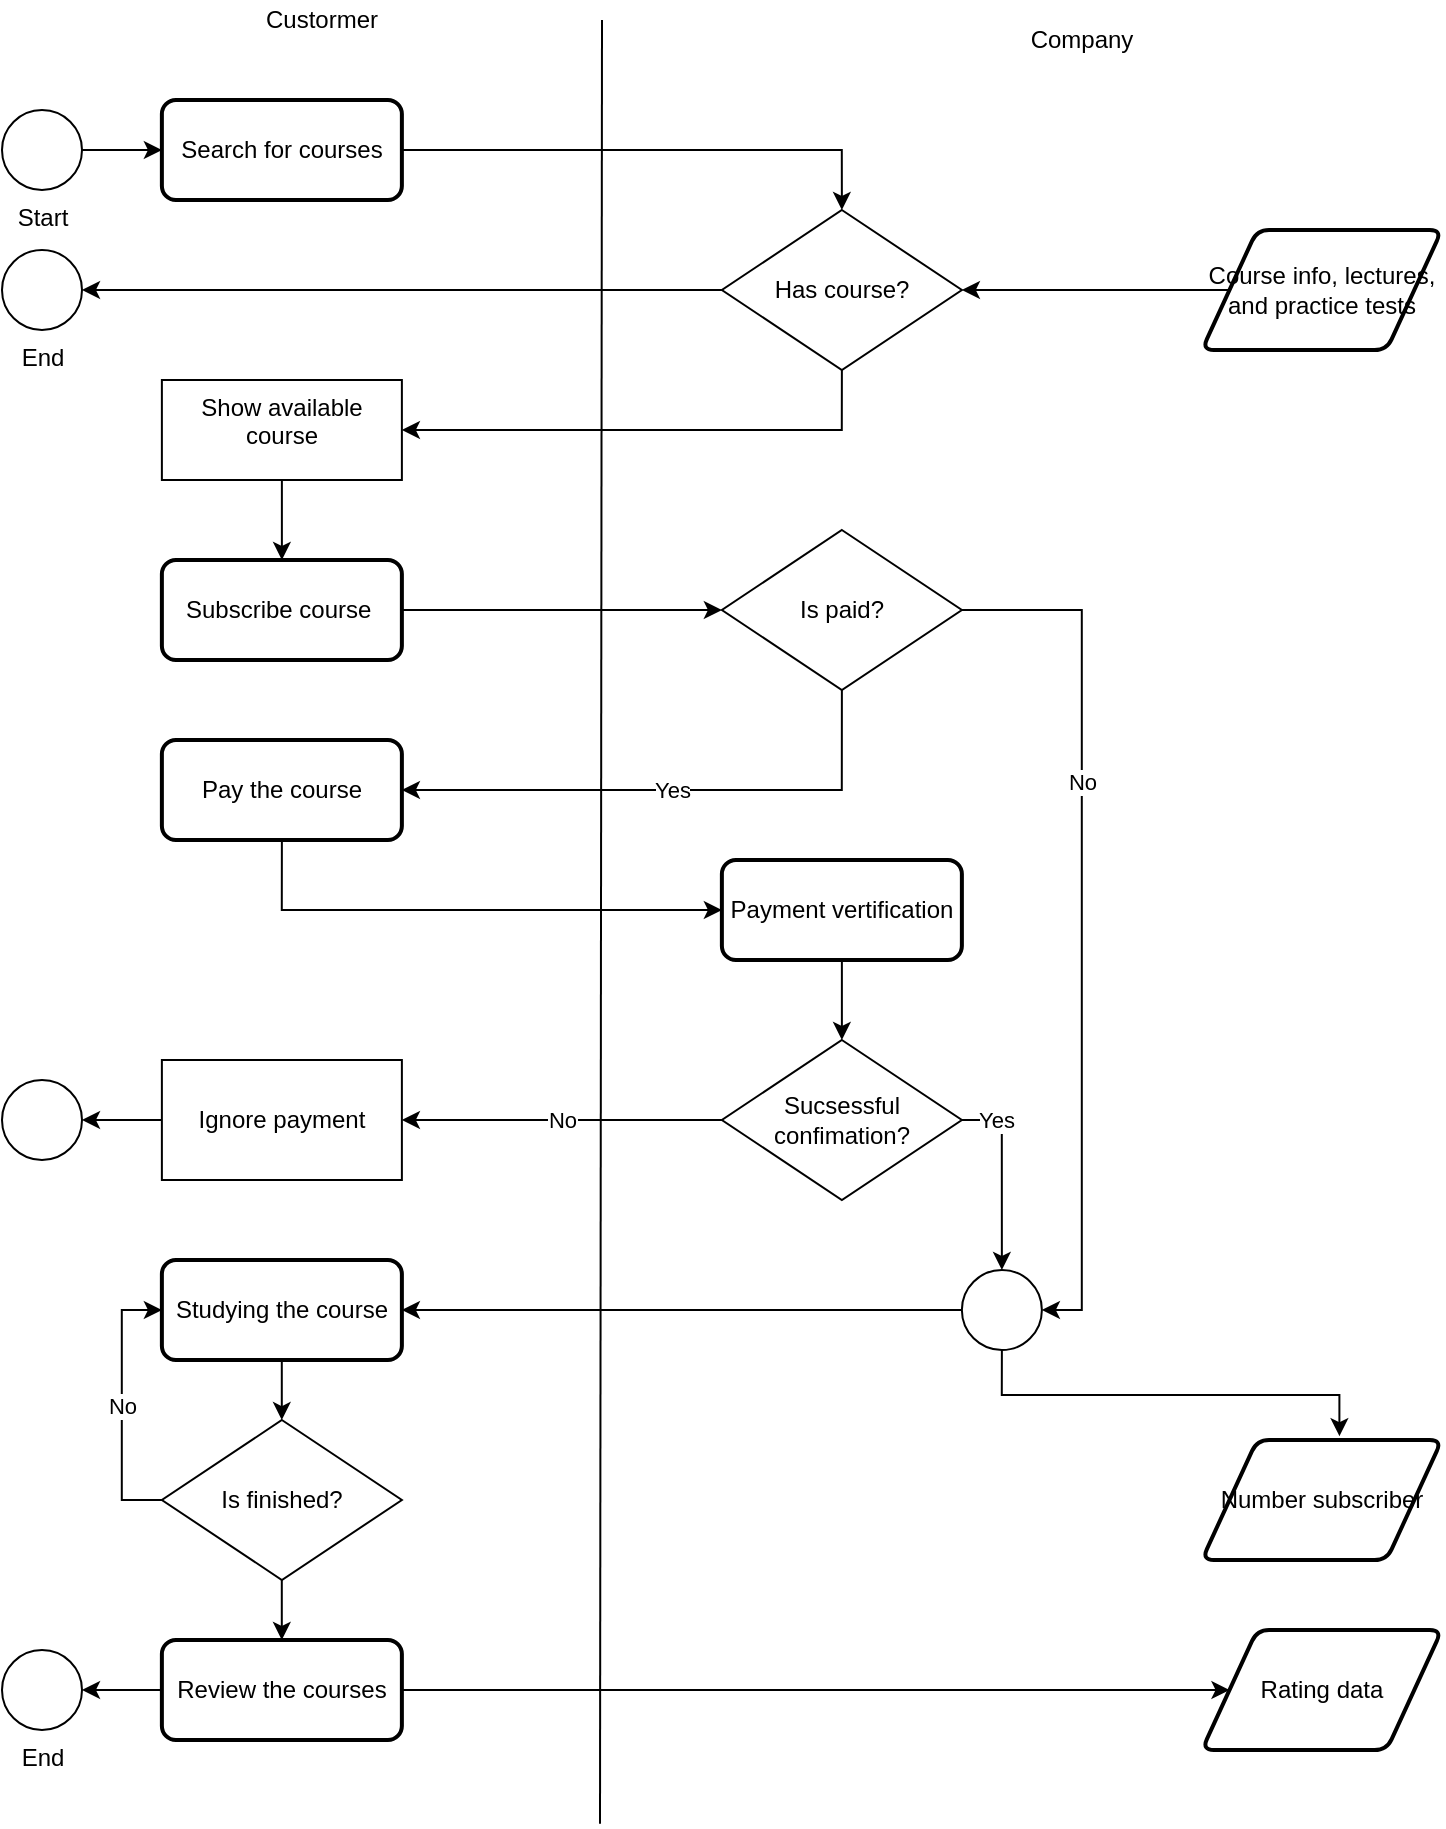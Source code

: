 <mxfile version="14.6.13" type="onedrive" pages="2"><diagram id="AuiD3V_6j4gZnB0-hoVX" name="Page-1"><mxGraphModel dx="1221" dy="688" grid="1" gridSize="10" guides="1" tooltips="1" connect="1" arrows="1" fold="1" page="1" pageScale="1" pageWidth="827" pageHeight="1169" math="0" shadow="0"><root><mxCell id="0"/><mxCell id="1" parent="0"/><mxCell id="GXoXjcE0sjIraN73AVL4-2" value="Custormer" style="text;html=1;strokeColor=none;fillColor=none;align=center;verticalAlign=middle;whiteSpace=wrap;rounded=0;" vertex="1" parent="1"><mxGeometry x="180" y="30" width="40" height="20" as="geometry"/></mxCell><mxCell id="GXoXjcE0sjIraN73AVL4-12" value="" style="edgeStyle=orthogonalEdgeStyle;rounded=0;orthogonalLoop=1;jettySize=auto;html=1;entryX=0;entryY=0.5;entryDx=0;entryDy=0;" edge="1" parent="1" source="GXoXjcE0sjIraN73AVL4-10" target="GXoXjcE0sjIraN73AVL4-16"><mxGeometry relative="1" as="geometry"><mxPoint x="200" y="120" as="targetPoint"/></mxGeometry></mxCell><mxCell id="GXoXjcE0sjIraN73AVL4-10" value="Start" style="verticalLabelPosition=bottom;verticalAlign=top;html=1;shape=mxgraph.flowchart.on-page_reference;" vertex="1" parent="1"><mxGeometry x="40" y="85" width="40" height="40" as="geometry"/></mxCell><mxCell id="GXoXjcE0sjIraN73AVL4-14" value="" style="edgeStyle=orthogonalEdgeStyle;rounded=0;orthogonalLoop=1;jettySize=auto;html=1;entryX=0.5;entryY=0;entryDx=0;entryDy=0;" edge="1" parent="1" source="GXoXjcE0sjIraN73AVL4-16" target="GXoXjcE0sjIraN73AVL4-13"><mxGeometry relative="1" as="geometry"><mxPoint x="159.94" y="240" as="sourcePoint"/></mxGeometry></mxCell><mxCell id="GXoXjcE0sjIraN73AVL4-24" style="edgeStyle=orthogonalEdgeStyle;rounded=0;orthogonalLoop=1;jettySize=auto;html=1;exitX=0.5;exitY=1;exitDx=0;exitDy=0;entryX=1;entryY=0.5;entryDx=0;entryDy=0;" edge="1" parent="1" source="GXoXjcE0sjIraN73AVL4-13" target="GXoXjcE0sjIraN73AVL4-25"><mxGeometry relative="1" as="geometry"><mxPoint x="159.94" y="350" as="targetPoint"/></mxGeometry></mxCell><mxCell id="GXoXjcE0sjIraN73AVL4-78" style="edgeStyle=elbowEdgeStyle;rounded=0;orthogonalLoop=1;jettySize=auto;html=1;" edge="1" parent="1" source="GXoXjcE0sjIraN73AVL4-13" target="GXoXjcE0sjIraN73AVL4-79"><mxGeometry relative="1" as="geometry"><mxPoint x="120" y="165" as="targetPoint"/></mxGeometry></mxCell><mxCell id="GXoXjcE0sjIraN73AVL4-13" value="Has course?" style="rhombus;whiteSpace=wrap;html=1;verticalAlign=middle;align=center;" vertex="1" parent="1"><mxGeometry x="399.94" y="135" width="120" height="80" as="geometry"/></mxCell><mxCell id="GXoXjcE0sjIraN73AVL4-16" value="Search for courses" style="rounded=1;whiteSpace=wrap;html=1;absoluteArcSize=1;arcSize=14;strokeWidth=2;align=center;" vertex="1" parent="1"><mxGeometry x="119.94" y="80" width="120" height="50" as="geometry"/></mxCell><mxCell id="GXoXjcE0sjIraN73AVL4-27" style="edgeStyle=orthogonalEdgeStyle;rounded=0;orthogonalLoop=1;jettySize=auto;html=1;entryX=0.5;entryY=0;entryDx=0;entryDy=0;" edge="1" parent="1" source="GXoXjcE0sjIraN73AVL4-25" target="GXoXjcE0sjIraN73AVL4-26"><mxGeometry relative="1" as="geometry"/></mxCell><mxCell id="GXoXjcE0sjIraN73AVL4-25" value="Show available course" style="whiteSpace=wrap;html=1;verticalAlign=top;" vertex="1" parent="1"><mxGeometry x="119.94" y="220" width="120" height="50" as="geometry"/></mxCell><mxCell id="GXoXjcE0sjIraN73AVL4-29" style="edgeStyle=orthogonalEdgeStyle;rounded=0;orthogonalLoop=1;jettySize=auto;html=1;entryX=0;entryY=0.5;entryDx=0;entryDy=0;" edge="1" parent="1" source="GXoXjcE0sjIraN73AVL4-26" target="GXoXjcE0sjIraN73AVL4-28"><mxGeometry relative="1" as="geometry"/></mxCell><mxCell id="GXoXjcE0sjIraN73AVL4-26" value="Subscribe course&amp;nbsp;" style="rounded=1;whiteSpace=wrap;html=1;absoluteArcSize=1;arcSize=14;strokeWidth=2;align=center;" vertex="1" parent="1"><mxGeometry x="119.94" y="310" width="120" height="50" as="geometry"/></mxCell><mxCell id="GXoXjcE0sjIraN73AVL4-31" value="No" style="edgeStyle=orthogonalEdgeStyle;rounded=0;orthogonalLoop=1;jettySize=auto;html=1;exitX=1;exitY=0.5;exitDx=0;exitDy=0;entryX=1;entryY=0.5;entryDx=0;entryDy=0;entryPerimeter=0;" edge="1" parent="1" source="GXoXjcE0sjIraN73AVL4-28" target="GXoXjcE0sjIraN73AVL4-62"><mxGeometry x="-0.321" relative="1" as="geometry"><mxPoint as="offset"/></mxGeometry></mxCell><mxCell id="GXoXjcE0sjIraN73AVL4-36" value="Yes" style="edgeStyle=orthogonalEdgeStyle;rounded=0;orthogonalLoop=1;jettySize=auto;html=1;entryX=1;entryY=0.5;entryDx=0;entryDy=0;exitX=0.5;exitY=1;exitDx=0;exitDy=0;" edge="1" parent="1" source="GXoXjcE0sjIraN73AVL4-28" target="GXoXjcE0sjIraN73AVL4-32"><mxGeometry relative="1" as="geometry"/></mxCell><mxCell id="GXoXjcE0sjIraN73AVL4-28" value="Is paid?" style="rhombus;whiteSpace=wrap;html=1;verticalAlign=middle;align=center;" vertex="1" parent="1"><mxGeometry x="399.94" y="295" width="120" height="80" as="geometry"/></mxCell><mxCell id="GXoXjcE0sjIraN73AVL4-44" style="edgeStyle=orthogonalEdgeStyle;rounded=0;orthogonalLoop=1;jettySize=auto;html=1;" edge="1" parent="1" source="GXoXjcE0sjIraN73AVL4-30" target="GXoXjcE0sjIraN73AVL4-43"><mxGeometry relative="1" as="geometry"/></mxCell><mxCell id="GXoXjcE0sjIraN73AVL4-30" value="Studying the course" style="rounded=1;whiteSpace=wrap;html=1;absoluteArcSize=1;arcSize=14;strokeWidth=2;align=center;" vertex="1" parent="1"><mxGeometry x="119.94" y="660" width="120" height="50" as="geometry"/></mxCell><mxCell id="GXoXjcE0sjIraN73AVL4-34" value="" style="edgeStyle=orthogonalEdgeStyle;rounded=0;orthogonalLoop=1;jettySize=auto;html=1;" edge="1" parent="1" source="GXoXjcE0sjIraN73AVL4-37" target="GXoXjcE0sjIraN73AVL4-33"><mxGeometry relative="1" as="geometry"/></mxCell><mxCell id="GXoXjcE0sjIraN73AVL4-38" style="edgeStyle=orthogonalEdgeStyle;rounded=0;orthogonalLoop=1;jettySize=auto;html=1;exitX=0.5;exitY=1;exitDx=0;exitDy=0;entryX=0;entryY=0.5;entryDx=0;entryDy=0;" edge="1" parent="1" source="GXoXjcE0sjIraN73AVL4-32" target="GXoXjcE0sjIraN73AVL4-37"><mxGeometry relative="1" as="geometry"/></mxCell><mxCell id="GXoXjcE0sjIraN73AVL4-32" value="Pay the course" style="rounded=1;whiteSpace=wrap;html=1;absoluteArcSize=1;arcSize=14;strokeWidth=2;align=center;" vertex="1" parent="1"><mxGeometry x="119.94" y="400" width="120" height="50" as="geometry"/></mxCell><mxCell id="GXoXjcE0sjIraN73AVL4-35" value="Yes" style="edgeStyle=orthogonalEdgeStyle;rounded=0;orthogonalLoop=1;jettySize=auto;html=1;exitX=1;exitY=0.5;exitDx=0;exitDy=0;entryX=0.5;entryY=0;entryDx=0;entryDy=0;entryPerimeter=0;" edge="1" parent="1" source="GXoXjcE0sjIraN73AVL4-33" target="GXoXjcE0sjIraN73AVL4-62"><mxGeometry x="-0.632" relative="1" as="geometry"><mxPoint x="459.94" y="715" as="targetPoint"/><mxPoint as="offset"/></mxGeometry></mxCell><mxCell id="GXoXjcE0sjIraN73AVL4-40" value="No" style="edgeStyle=orthogonalEdgeStyle;rounded=0;orthogonalLoop=1;jettySize=auto;html=1;" edge="1" parent="1" source="GXoXjcE0sjIraN73AVL4-33" target="GXoXjcE0sjIraN73AVL4-39"><mxGeometry relative="1" as="geometry"/></mxCell><mxCell id="GXoXjcE0sjIraN73AVL4-33" value="Sucsessful confimation?" style="rhombus;whiteSpace=wrap;html=1;verticalAlign=middle;align=center;" vertex="1" parent="1"><mxGeometry x="399.94" y="550" width="120" height="80" as="geometry"/></mxCell><mxCell id="GXoXjcE0sjIraN73AVL4-37" value="Payment vertification" style="rounded=1;whiteSpace=wrap;html=1;absoluteArcSize=1;arcSize=14;strokeWidth=2;align=center;" vertex="1" parent="1"><mxGeometry x="399.94" y="460" width="120" height="50" as="geometry"/></mxCell><mxCell id="GXoXjcE0sjIraN73AVL4-42" style="edgeStyle=orthogonalEdgeStyle;rounded=0;orthogonalLoop=1;jettySize=auto;html=1;entryX=1;entryY=0.5;entryDx=0;entryDy=0;entryPerimeter=0;" edge="1" parent="1" source="GXoXjcE0sjIraN73AVL4-39" target="GXoXjcE0sjIraN73AVL4-41"><mxGeometry relative="1" as="geometry"/></mxCell><mxCell id="GXoXjcE0sjIraN73AVL4-39" value="Ignore payment" style="whiteSpace=wrap;html=1;" vertex="1" parent="1"><mxGeometry x="119.94" y="560" width="120" height="60" as="geometry"/></mxCell><mxCell id="GXoXjcE0sjIraN73AVL4-41" value="" style="verticalLabelPosition=bottom;verticalAlign=top;html=1;shape=mxgraph.flowchart.on-page_reference;" vertex="1" parent="1"><mxGeometry x="40" y="570" width="40" height="40" as="geometry"/></mxCell><mxCell id="GXoXjcE0sjIraN73AVL4-45" value="No" style="edgeStyle=orthogonalEdgeStyle;rounded=0;orthogonalLoop=1;jettySize=auto;html=1;entryX=0;entryY=0.5;entryDx=0;entryDy=0;exitX=0;exitY=0.5;exitDx=0;exitDy=0;" edge="1" parent="1" source="GXoXjcE0sjIraN73AVL4-43" target="GXoXjcE0sjIraN73AVL4-30"><mxGeometry relative="1" as="geometry"/></mxCell><mxCell id="GXoXjcE0sjIraN73AVL4-47" value="" style="edgeStyle=orthogonalEdgeStyle;rounded=0;orthogonalLoop=1;jettySize=auto;html=1;" edge="1" parent="1" source="GXoXjcE0sjIraN73AVL4-43" target="GXoXjcE0sjIraN73AVL4-52"><mxGeometry relative="1" as="geometry"><mxPoint x="179.94" y="860" as="targetPoint"/></mxGeometry></mxCell><mxCell id="GXoXjcE0sjIraN73AVL4-43" value="Is finished?" style="rhombus;whiteSpace=wrap;html=1;verticalAlign=middle;align=center;" vertex="1" parent="1"><mxGeometry x="119.94" y="740" width="120" height="80" as="geometry"/></mxCell><mxCell id="GXoXjcE0sjIraN73AVL4-50" value="Company" style="text;html=1;strokeColor=none;fillColor=none;align=center;verticalAlign=middle;whiteSpace=wrap;rounded=0;" vertex="1" parent="1"><mxGeometry x="559.94" y="40" width="40" height="20" as="geometry"/></mxCell><mxCell id="GXoXjcE0sjIraN73AVL4-54" value="" style="edgeStyle=orthogonalEdgeStyle;rounded=0;orthogonalLoop=1;jettySize=auto;html=1;entryX=1;entryY=0.5;entryDx=0;entryDy=0;entryPerimeter=0;" edge="1" parent="1" source="GXoXjcE0sjIraN73AVL4-52" target="GXoXjcE0sjIraN73AVL4-67"><mxGeometry relative="1" as="geometry"><mxPoint x="379.94" y="875" as="targetPoint"/></mxGeometry></mxCell><mxCell id="GXoXjcE0sjIraN73AVL4-69" style="edgeStyle=orthogonalEdgeStyle;rounded=0;orthogonalLoop=1;jettySize=auto;html=1;" edge="1" parent="1" source="GXoXjcE0sjIraN73AVL4-52" target="GXoXjcE0sjIraN73AVL4-68"><mxGeometry relative="1" as="geometry"/></mxCell><mxCell id="GXoXjcE0sjIraN73AVL4-52" value="Review the courses" style="rounded=1;whiteSpace=wrap;html=1;absoluteArcSize=1;arcSize=14;strokeWidth=2;align=center;" vertex="1" parent="1"><mxGeometry x="119.94" y="850" width="120" height="50" as="geometry"/></mxCell><mxCell id="GXoXjcE0sjIraN73AVL4-63" style="edgeStyle=orthogonalEdgeStyle;rounded=0;orthogonalLoop=1;jettySize=auto;html=1;" edge="1" parent="1" source="GXoXjcE0sjIraN73AVL4-62" target="GXoXjcE0sjIraN73AVL4-30"><mxGeometry relative="1" as="geometry"/></mxCell><mxCell id="GXoXjcE0sjIraN73AVL4-65" style="edgeStyle=orthogonalEdgeStyle;rounded=0;orthogonalLoop=1;jettySize=auto;html=1;entryX=0.573;entryY=-0.032;entryDx=0;entryDy=0;exitX=0.5;exitY=1;exitDx=0;exitDy=0;exitPerimeter=0;entryPerimeter=0;" edge="1" parent="1" source="GXoXjcE0sjIraN73AVL4-62" target="GXoXjcE0sjIraN73AVL4-64"><mxGeometry relative="1" as="geometry"/></mxCell><mxCell id="GXoXjcE0sjIraN73AVL4-62" value="" style="verticalLabelPosition=bottom;verticalAlign=top;html=1;shape=mxgraph.flowchart.on-page_reference;" vertex="1" parent="1"><mxGeometry x="519.94" y="665" width="40" height="40" as="geometry"/></mxCell><mxCell id="GXoXjcE0sjIraN73AVL4-64" value="Number subscriber" style="shape=parallelogram;html=1;strokeWidth=2;perimeter=parallelogramPerimeter;whiteSpace=wrap;rounded=1;arcSize=12;size=0.23;align=center;" vertex="1" parent="1"><mxGeometry x="639.94" y="750" width="120" height="60" as="geometry"/></mxCell><mxCell id="GXoXjcE0sjIraN73AVL4-67" value="End" style="verticalLabelPosition=bottom;verticalAlign=top;html=1;shape=mxgraph.flowchart.on-page_reference;" vertex="1" parent="1"><mxGeometry x="40" y="855" width="40" height="40" as="geometry"/></mxCell><mxCell id="GXoXjcE0sjIraN73AVL4-68" value="Rating data" style="shape=parallelogram;html=1;strokeWidth=2;perimeter=parallelogramPerimeter;whiteSpace=wrap;rounded=1;arcSize=12;size=0.23;align=center;" vertex="1" parent="1"><mxGeometry x="639.94" y="845" width="120" height="60" as="geometry"/></mxCell><mxCell id="GXoXjcE0sjIraN73AVL4-74" style="edgeStyle=orthogonalEdgeStyle;rounded=0;orthogonalLoop=1;jettySize=auto;html=1;entryX=1;entryY=0.5;entryDx=0;entryDy=0;" edge="1" parent="1" source="GXoXjcE0sjIraN73AVL4-75" target="GXoXjcE0sjIraN73AVL4-13"><mxGeometry relative="1" as="geometry"><mxPoint x="599.94" y="165.0" as="sourcePoint"/></mxGeometry></mxCell><mxCell id="GXoXjcE0sjIraN73AVL4-75" value="Course info, lectures, and practice tests" style="shape=parallelogram;html=1;strokeWidth=2;perimeter=parallelogramPerimeter;whiteSpace=wrap;rounded=1;arcSize=12;size=0.23;align=center;" vertex="1" parent="1"><mxGeometry x="639.94" y="145" width="120" height="60" as="geometry"/></mxCell><mxCell id="GXoXjcE0sjIraN73AVL4-79" value="End" style="verticalLabelPosition=bottom;verticalAlign=top;html=1;shape=mxgraph.flowchart.on-page_reference;" vertex="1" parent="1"><mxGeometry x="40" y="155" width="40" height="40" as="geometry"/></mxCell><mxCell id="GXoXjcE0sjIraN73AVL4-81" value="" style="endArrow=none;html=1;" edge="1" parent="1"><mxGeometry width="50" height="50" relative="1" as="geometry"><mxPoint x="339" y="941.882" as="sourcePoint"/><mxPoint x="340" y="40" as="targetPoint"/></mxGeometry></mxCell></root></mxGraphModel></diagram><diagram id="xVtVoL41mxQFE2b_yvnw" name="Page-2"><mxGraphModel dx="1038" dy="585" grid="1" gridSize="10" guides="1" tooltips="1" connect="1" arrows="1" fold="1" page="1" pageScale="1" pageWidth="827" pageHeight="1169" math="0" shadow="0"><root><mxCell id="HKWI3535fIq7lUhVzmZA-0"/><mxCell id="HKWI3535fIq7lUhVzmZA-1" parent="HKWI3535fIq7lUhVzmZA-0"/></root></mxGraphModel></diagram></mxfile>
